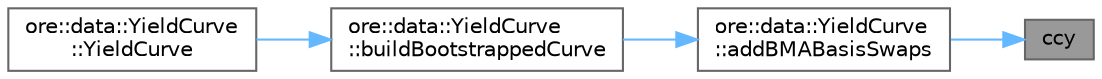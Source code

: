 digraph "ccy"
{
 // INTERACTIVE_SVG=YES
 // LATEX_PDF_SIZE
  bgcolor="transparent";
  edge [fontname=Helvetica,fontsize=10,labelfontname=Helvetica,labelfontsize=10];
  node [fontname=Helvetica,fontsize=10,shape=box,height=0.2,width=0.4];
  rankdir="RL";
  Node1 [label="ccy",height=0.2,width=0.4,color="gray40", fillcolor="grey60", style="filled", fontcolor="black",tooltip=" "];
  Node1 -> Node2 [dir="back",color="steelblue1",style="solid"];
  Node2 [label="ore::data::YieldCurve\l::addBMABasisSwaps",height=0.2,width=0.4,color="grey40", fillcolor="white", style="filled",URL="$classore_1_1data_1_1_yield_curve.html#a3f9f48a2e598b82317a85b8c03e9d20e",tooltip=" "];
  Node2 -> Node3 [dir="back",color="steelblue1",style="solid"];
  Node3 [label="ore::data::YieldCurve\l::buildBootstrappedCurve",height=0.2,width=0.4,color="grey40", fillcolor="white", style="filled",URL="$classore_1_1data_1_1_yield_curve.html#a9926d222ab68411efb749aa1e6cbd0b1",tooltip=" "];
  Node3 -> Node4 [dir="back",color="steelblue1",style="solid"];
  Node4 [label="ore::data::YieldCurve\l::YieldCurve",height=0.2,width=0.4,color="grey40", fillcolor="white", style="filled",URL="$classore_1_1data_1_1_yield_curve.html#a59d4997751f3007ffe3c18b56f2fa207",tooltip="Constructor."];
}
